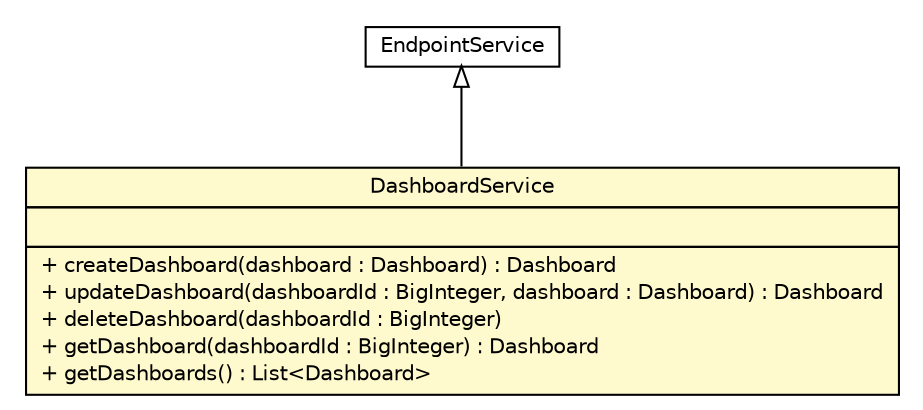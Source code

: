 #!/usr/local/bin/dot
#
# Class diagram 
# Generated by UMLGraph version R5_6 (http://www.umlgraph.org/)
#

digraph G {
	edge [fontname="Helvetica",fontsize=10,labelfontname="Helvetica",labelfontsize=10];
	node [fontname="Helvetica",fontsize=10,shape=plaintext];
	nodesep=0.25;
	ranksep=0.5;
	// com.salesforce.dva.argus.sdk.DashboardService
	c565 [label=<<table title="com.salesforce.dva.argus.sdk.DashboardService" border="0" cellborder="1" cellspacing="0" cellpadding="2" port="p" bgcolor="lemonChiffon" href="./DashboardService.html">
		<tr><td><table border="0" cellspacing="0" cellpadding="1">
<tr><td align="center" balign="center"> DashboardService </td></tr>
		</table></td></tr>
		<tr><td><table border="0" cellspacing="0" cellpadding="1">
<tr><td align="left" balign="left">  </td></tr>
		</table></td></tr>
		<tr><td><table border="0" cellspacing="0" cellpadding="1">
<tr><td align="left" balign="left"> + createDashboard(dashboard : Dashboard) : Dashboard </td></tr>
<tr><td align="left" balign="left"> + updateDashboard(dashboardId : BigInteger, dashboard : Dashboard) : Dashboard </td></tr>
<tr><td align="left" balign="left"> + deleteDashboard(dashboardId : BigInteger) </td></tr>
<tr><td align="left" balign="left"> + getDashboard(dashboardId : BigInteger) : Dashboard </td></tr>
<tr><td align="left" balign="left"> + getDashboards() : List&lt;Dashboard&gt; </td></tr>
		</table></td></tr>
		</table>>, URL="./DashboardService.html", fontname="Helvetica", fontcolor="black", fontsize=10.0];
	//com.salesforce.dva.argus.sdk.DashboardService extends com.salesforce.dva.argus.sdk.ArgusService.EndpointService
	c589:p -> c565:p [dir=back,arrowtail=empty];
	// com.salesforce.dva.argus.sdk.ArgusService.EndpointService
	c589 [label=<<table title="com.salesforce.dva.argus.sdk.ArgusService.EndpointService" border="0" cellborder="1" cellspacing="0" cellpadding="2" port="p" href="http://java.sun.com/j2se/1.4.2/docs/api/com/salesforce/dva/argus/sdk/ArgusService/EndpointService.html">
		<tr><td><table border="0" cellspacing="0" cellpadding="1">
<tr><td align="center" balign="center"> EndpointService </td></tr>
		</table></td></tr>
		</table>>, URL="http://java.sun.com/j2se/1.4.2/docs/api/com/salesforce/dva/argus/sdk/ArgusService/EndpointService.html", fontname="Helvetica", fontcolor="black", fontsize=10.0];
}

